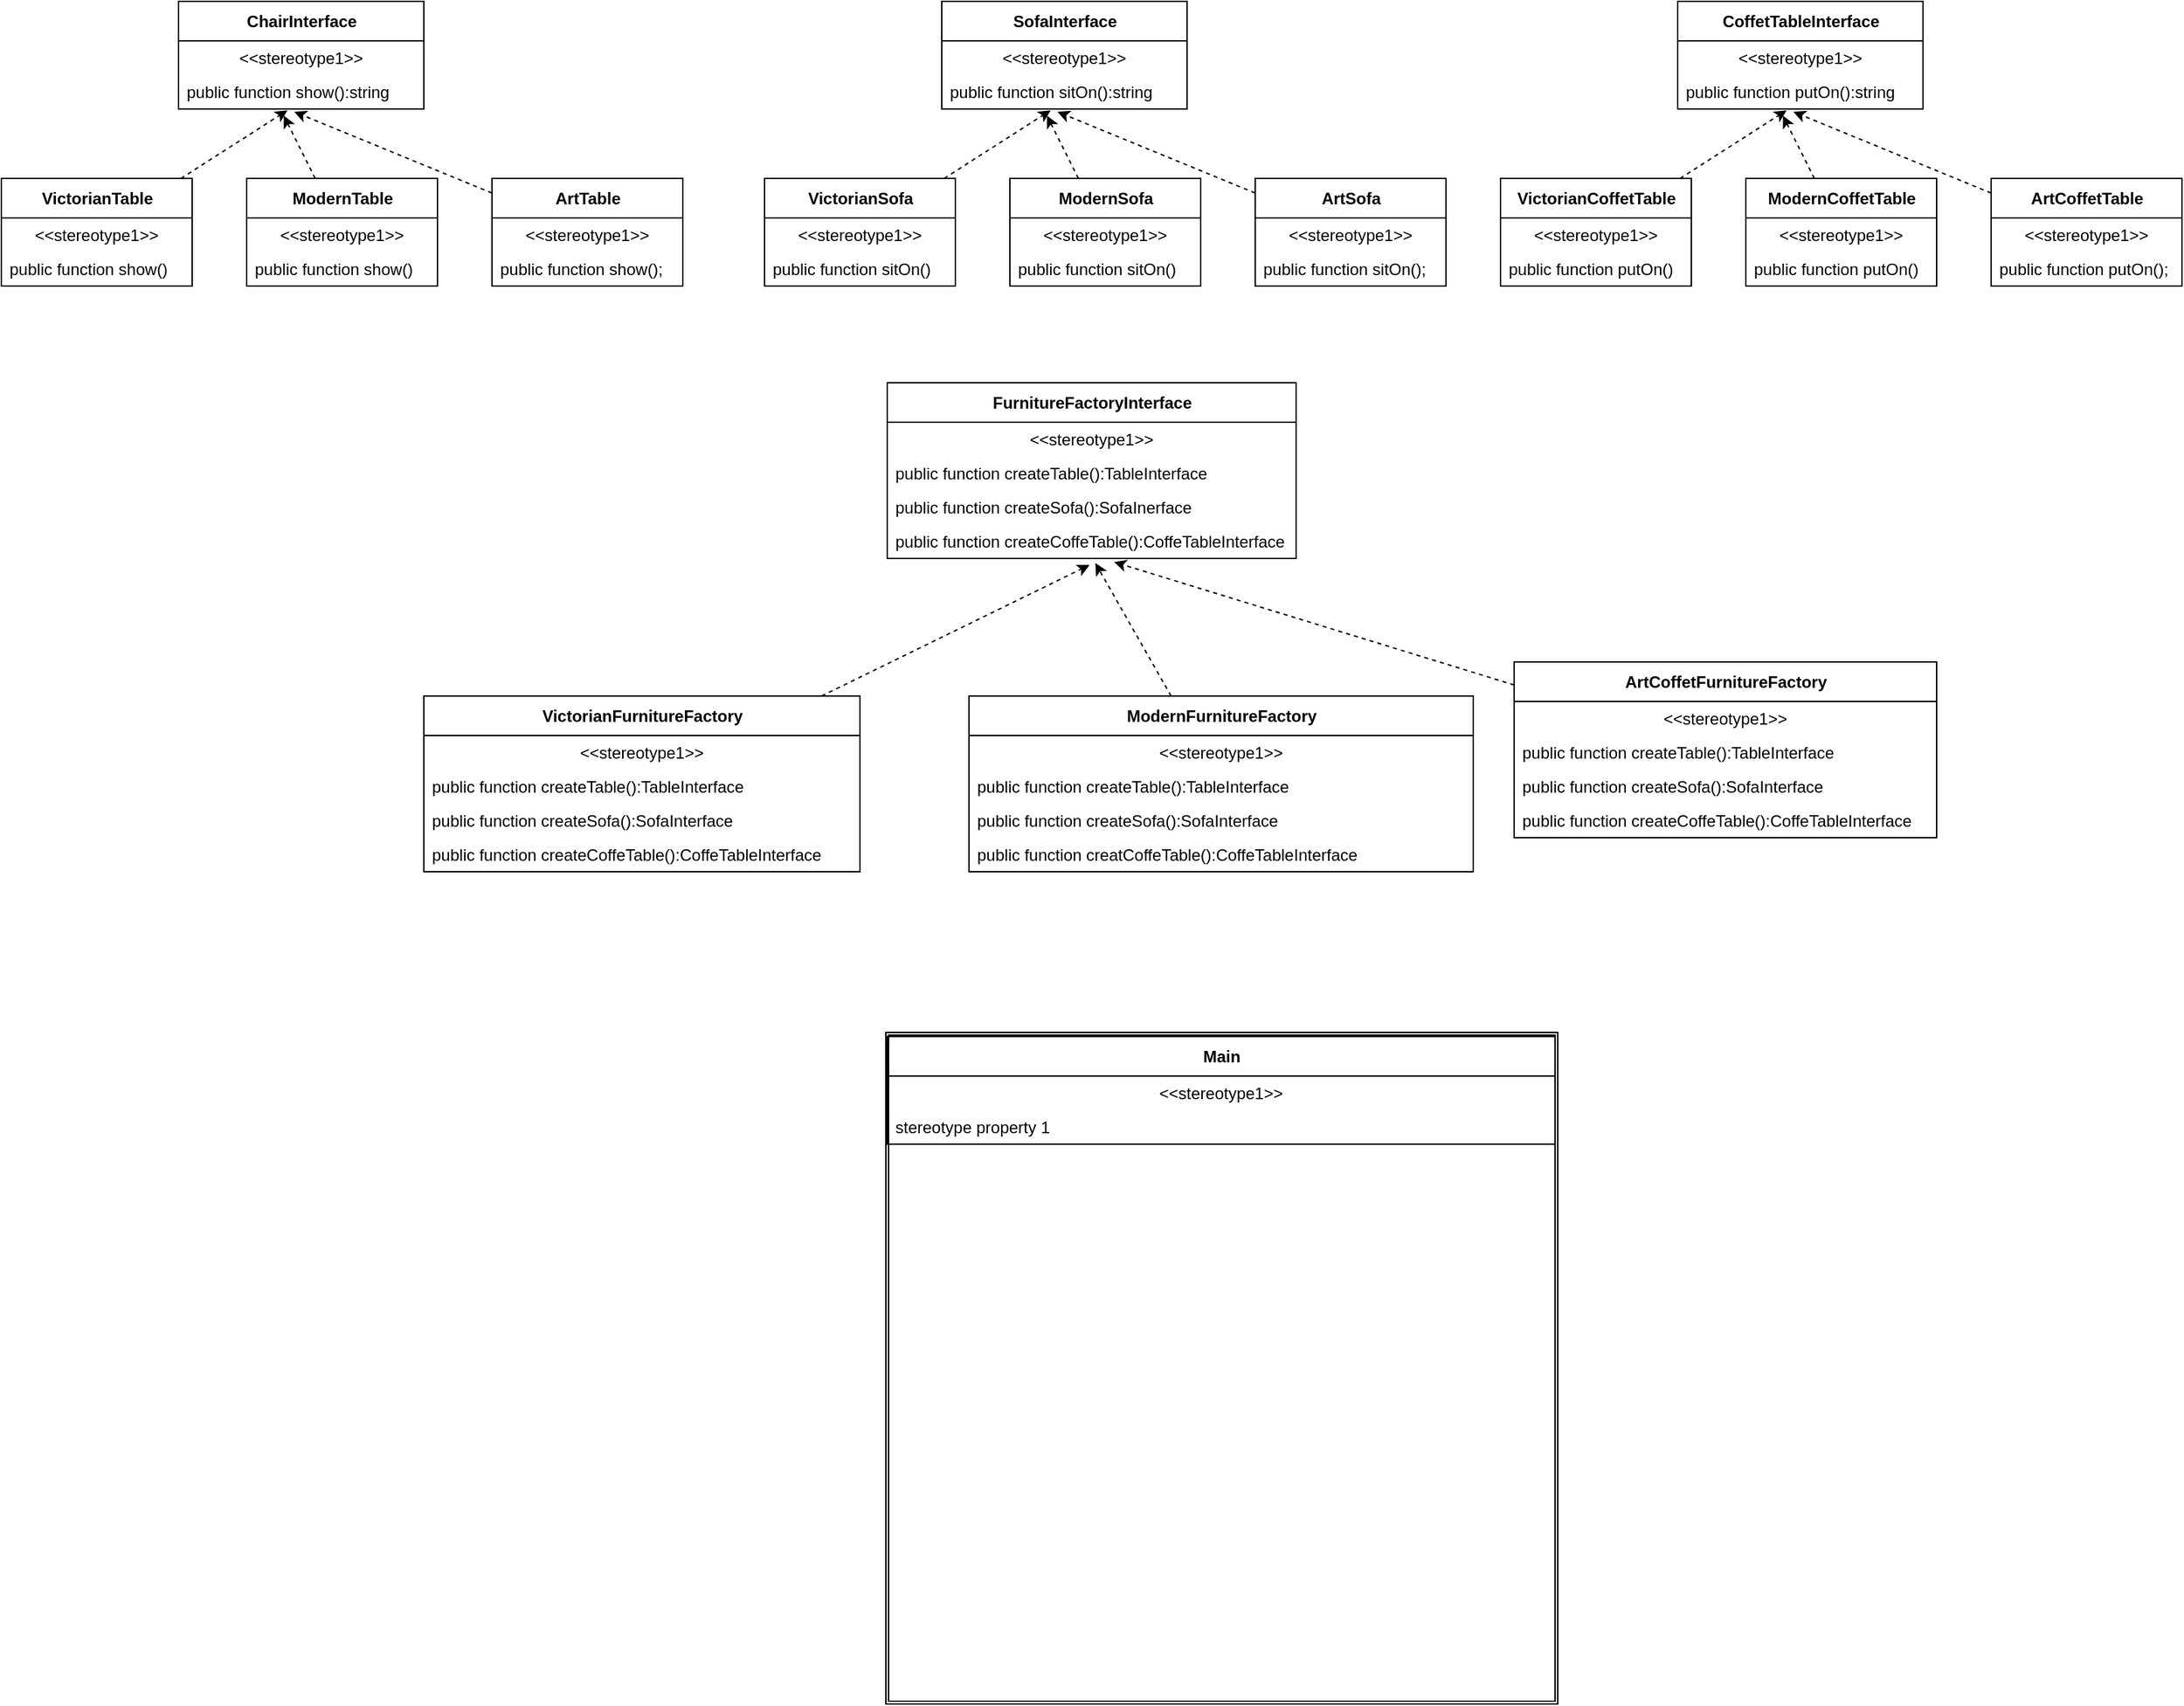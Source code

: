 <mxfile>
    <diagram id="kyY8AUAdoXAThy8exyAT" name="Page-1">
        <mxGraphModel dx="5397" dy="464" grid="1" gridSize="10" guides="1" tooltips="1" connect="1" arrows="1" fold="1" page="1" pageScale="1" pageWidth="4681" pageHeight="3300" math="0" shadow="0">
            <root>
                <mxCell id="0"/>
                <mxCell id="1" parent="0"/>
                <mxCell id="2" value="ChairInterface" style="swimlane;fontStyle=1;align=center;verticalAlign=middle;childLayout=stackLayout;horizontal=1;startSize=29;horizontalStack=0;resizeParent=1;resizeParentMax=0;resizeLast=0;collapsible=0;marginBottom=0;html=1;" vertex="1" parent="1">
                    <mxGeometry x="120" y="30" width="180" height="79" as="geometry"/>
                </mxCell>
                <mxCell id="3" value="&amp;lt;&amp;lt;stereotype1&amp;gt;&amp;gt;" style="text;html=1;strokeColor=none;fillColor=none;align=center;verticalAlign=middle;spacingLeft=4;spacingRight=4;overflow=hidden;rotatable=0;points=[[0,0.5],[1,0.5]];portConstraint=eastwest;" vertex="1" parent="2">
                    <mxGeometry y="29" width="180" height="25" as="geometry"/>
                </mxCell>
                <mxCell id="4" value="public function show():string" style="text;html=1;strokeColor=none;fillColor=none;align=left;verticalAlign=middle;spacingLeft=4;spacingRight=4;overflow=hidden;rotatable=0;points=[[0,0.5],[1,0.5]];portConstraint=eastwest;" vertex="1" parent="2">
                    <mxGeometry y="54" width="180" height="25" as="geometry"/>
                </mxCell>
                <mxCell id="14" style="edgeStyle=none;html=1;entryX=0.444;entryY=1.04;entryDx=0;entryDy=0;entryPerimeter=0;dashed=1;" edge="1" parent="1" source="5" target="4">
                    <mxGeometry relative="1" as="geometry">
                        <mxPoint x="210" y="140" as="targetPoint"/>
                    </mxGeometry>
                </mxCell>
                <mxCell id="5" value="VictorianTable" style="swimlane;fontStyle=1;align=center;verticalAlign=middle;childLayout=stackLayout;horizontal=1;startSize=29;horizontalStack=0;resizeParent=1;resizeParentMax=0;resizeLast=0;collapsible=0;marginBottom=0;html=1;" vertex="1" parent="1">
                    <mxGeometry x="-10" y="160" width="140" height="79" as="geometry"/>
                </mxCell>
                <mxCell id="6" value="&amp;lt;&amp;lt;stereotype1&amp;gt;&amp;gt;" style="text;html=1;strokeColor=none;fillColor=none;align=center;verticalAlign=middle;spacingLeft=4;spacingRight=4;overflow=hidden;rotatable=0;points=[[0,0.5],[1,0.5]];portConstraint=eastwest;" vertex="1" parent="5">
                    <mxGeometry y="29" width="140" height="25" as="geometry"/>
                </mxCell>
                <mxCell id="7" value="public function show()" style="text;html=1;strokeColor=none;fillColor=none;align=left;verticalAlign=middle;spacingLeft=4;spacingRight=4;overflow=hidden;rotatable=0;points=[[0,0.5],[1,0.5]];portConstraint=eastwest;" vertex="1" parent="5">
                    <mxGeometry y="54" width="140" height="25" as="geometry"/>
                </mxCell>
                <mxCell id="15" style="edgeStyle=none;html=1;entryX=0.429;entryY=1.196;entryDx=0;entryDy=0;entryPerimeter=0;dashed=1;" edge="1" parent="1" source="8" target="4">
                    <mxGeometry relative="1" as="geometry"/>
                </mxCell>
                <mxCell id="8" value="ModernTable" style="swimlane;fontStyle=1;align=center;verticalAlign=middle;childLayout=stackLayout;horizontal=1;startSize=29;horizontalStack=0;resizeParent=1;resizeParentMax=0;resizeLast=0;collapsible=0;marginBottom=0;html=1;" vertex="1" parent="1">
                    <mxGeometry x="170" y="160" width="140" height="79" as="geometry"/>
                </mxCell>
                <mxCell id="9" value="&amp;lt;&amp;lt;stereotype1&amp;gt;&amp;gt;" style="text;html=1;strokeColor=none;fillColor=none;align=center;verticalAlign=middle;spacingLeft=4;spacingRight=4;overflow=hidden;rotatable=0;points=[[0,0.5],[1,0.5]];portConstraint=eastwest;" vertex="1" parent="8">
                    <mxGeometry y="29" width="140" height="25" as="geometry"/>
                </mxCell>
                <mxCell id="10" value="public function show()" style="text;html=1;strokeColor=none;fillColor=none;align=left;verticalAlign=middle;spacingLeft=4;spacingRight=4;overflow=hidden;rotatable=0;points=[[0,0.5],[1,0.5]];portConstraint=eastwest;" vertex="1" parent="8">
                    <mxGeometry y="54" width="140" height="25" as="geometry"/>
                </mxCell>
                <mxCell id="16" style="edgeStyle=none;html=1;entryX=0.472;entryY=1.085;entryDx=0;entryDy=0;entryPerimeter=0;dashed=1;" edge="1" parent="1" source="11" target="4">
                    <mxGeometry relative="1" as="geometry"/>
                </mxCell>
                <mxCell id="11" value="ArtTable" style="swimlane;fontStyle=1;align=center;verticalAlign=middle;childLayout=stackLayout;horizontal=1;startSize=29;horizontalStack=0;resizeParent=1;resizeParentMax=0;resizeLast=0;collapsible=0;marginBottom=0;html=1;" vertex="1" parent="1">
                    <mxGeometry x="350" y="160" width="140" height="79" as="geometry"/>
                </mxCell>
                <mxCell id="12" value="&amp;lt;&amp;lt;stereotype1&amp;gt;&amp;gt;" style="text;html=1;strokeColor=none;fillColor=none;align=center;verticalAlign=middle;spacingLeft=4;spacingRight=4;overflow=hidden;rotatable=0;points=[[0,0.5],[1,0.5]];portConstraint=eastwest;" vertex="1" parent="11">
                    <mxGeometry y="29" width="140" height="25" as="geometry"/>
                </mxCell>
                <mxCell id="13" value="public function show();" style="text;html=1;strokeColor=none;fillColor=none;align=left;verticalAlign=middle;spacingLeft=4;spacingRight=4;overflow=hidden;rotatable=0;points=[[0,0.5],[1,0.5]];portConstraint=eastwest;" vertex="1" parent="11">
                    <mxGeometry y="54" width="140" height="25" as="geometry"/>
                </mxCell>
                <mxCell id="17" value="SofaInterface" style="swimlane;fontStyle=1;align=center;verticalAlign=middle;childLayout=stackLayout;horizontal=1;startSize=29;horizontalStack=0;resizeParent=1;resizeParentMax=0;resizeLast=0;collapsible=0;marginBottom=0;html=1;" vertex="1" parent="1">
                    <mxGeometry x="680" y="30" width="180" height="79" as="geometry"/>
                </mxCell>
                <mxCell id="18" value="&amp;lt;&amp;lt;stereotype1&amp;gt;&amp;gt;" style="text;html=1;strokeColor=none;fillColor=none;align=center;verticalAlign=middle;spacingLeft=4;spacingRight=4;overflow=hidden;rotatable=0;points=[[0,0.5],[1,0.5]];portConstraint=eastwest;" vertex="1" parent="17">
                    <mxGeometry y="29" width="180" height="25" as="geometry"/>
                </mxCell>
                <mxCell id="19" value="public function sitOn():string" style="text;html=1;strokeColor=none;fillColor=none;align=left;verticalAlign=middle;spacingLeft=4;spacingRight=4;overflow=hidden;rotatable=0;points=[[0,0.5],[1,0.5]];portConstraint=eastwest;" vertex="1" parent="17">
                    <mxGeometry y="54" width="180" height="25" as="geometry"/>
                </mxCell>
                <mxCell id="20" style="edgeStyle=none;html=1;entryX=0.444;entryY=1.04;entryDx=0;entryDy=0;entryPerimeter=0;dashed=1;" edge="1" source="21" target="19" parent="1">
                    <mxGeometry relative="1" as="geometry">
                        <mxPoint x="770" y="140" as="targetPoint"/>
                    </mxGeometry>
                </mxCell>
                <mxCell id="21" value="VictorianSofa" style="swimlane;fontStyle=1;align=center;verticalAlign=middle;childLayout=stackLayout;horizontal=1;startSize=29;horizontalStack=0;resizeParent=1;resizeParentMax=0;resizeLast=0;collapsible=0;marginBottom=0;html=1;" vertex="1" parent="1">
                    <mxGeometry x="550" y="160" width="140" height="79" as="geometry"/>
                </mxCell>
                <mxCell id="22" value="&amp;lt;&amp;lt;stereotype1&amp;gt;&amp;gt;" style="text;html=1;strokeColor=none;fillColor=none;align=center;verticalAlign=middle;spacingLeft=4;spacingRight=4;overflow=hidden;rotatable=0;points=[[0,0.5],[1,0.5]];portConstraint=eastwest;" vertex="1" parent="21">
                    <mxGeometry y="29" width="140" height="25" as="geometry"/>
                </mxCell>
                <mxCell id="23" value="public function sitOn()" style="text;html=1;strokeColor=none;fillColor=none;align=left;verticalAlign=middle;spacingLeft=4;spacingRight=4;overflow=hidden;rotatable=0;points=[[0,0.5],[1,0.5]];portConstraint=eastwest;" vertex="1" parent="21">
                    <mxGeometry y="54" width="140" height="25" as="geometry"/>
                </mxCell>
                <mxCell id="24" style="edgeStyle=none;html=1;entryX=0.429;entryY=1.196;entryDx=0;entryDy=0;entryPerimeter=0;dashed=1;" edge="1" source="25" target="19" parent="1">
                    <mxGeometry relative="1" as="geometry"/>
                </mxCell>
                <mxCell id="25" value="ModernSofa" style="swimlane;fontStyle=1;align=center;verticalAlign=middle;childLayout=stackLayout;horizontal=1;startSize=29;horizontalStack=0;resizeParent=1;resizeParentMax=0;resizeLast=0;collapsible=0;marginBottom=0;html=1;" vertex="1" parent="1">
                    <mxGeometry x="730" y="160" width="140" height="79" as="geometry"/>
                </mxCell>
                <mxCell id="26" value="&amp;lt;&amp;lt;stereotype1&amp;gt;&amp;gt;" style="text;html=1;strokeColor=none;fillColor=none;align=center;verticalAlign=middle;spacingLeft=4;spacingRight=4;overflow=hidden;rotatable=0;points=[[0,0.5],[1,0.5]];portConstraint=eastwest;" vertex="1" parent="25">
                    <mxGeometry y="29" width="140" height="25" as="geometry"/>
                </mxCell>
                <mxCell id="27" value="public function sitOn()" style="text;html=1;strokeColor=none;fillColor=none;align=left;verticalAlign=middle;spacingLeft=4;spacingRight=4;overflow=hidden;rotatable=0;points=[[0,0.5],[1,0.5]];portConstraint=eastwest;" vertex="1" parent="25">
                    <mxGeometry y="54" width="140" height="25" as="geometry"/>
                </mxCell>
                <mxCell id="28" style="edgeStyle=none;html=1;entryX=0.472;entryY=1.085;entryDx=0;entryDy=0;entryPerimeter=0;dashed=1;" edge="1" source="29" target="19" parent="1">
                    <mxGeometry relative="1" as="geometry"/>
                </mxCell>
                <mxCell id="29" value="ArtSofa" style="swimlane;fontStyle=1;align=center;verticalAlign=middle;childLayout=stackLayout;horizontal=1;startSize=29;horizontalStack=0;resizeParent=1;resizeParentMax=0;resizeLast=0;collapsible=0;marginBottom=0;html=1;" vertex="1" parent="1">
                    <mxGeometry x="910" y="160" width="140" height="79" as="geometry"/>
                </mxCell>
                <mxCell id="30" value="&amp;lt;&amp;lt;stereotype1&amp;gt;&amp;gt;" style="text;html=1;strokeColor=none;fillColor=none;align=center;verticalAlign=middle;spacingLeft=4;spacingRight=4;overflow=hidden;rotatable=0;points=[[0,0.5],[1,0.5]];portConstraint=eastwest;" vertex="1" parent="29">
                    <mxGeometry y="29" width="140" height="25" as="geometry"/>
                </mxCell>
                <mxCell id="31" value="public function sitOn();" style="text;html=1;strokeColor=none;fillColor=none;align=left;verticalAlign=middle;spacingLeft=4;spacingRight=4;overflow=hidden;rotatable=0;points=[[0,0.5],[1,0.5]];portConstraint=eastwest;" vertex="1" parent="29">
                    <mxGeometry y="54" width="140" height="25" as="geometry"/>
                </mxCell>
                <mxCell id="32" value="CoffetTableInterface" style="swimlane;fontStyle=1;align=center;verticalAlign=middle;childLayout=stackLayout;horizontal=1;startSize=29;horizontalStack=0;resizeParent=1;resizeParentMax=0;resizeLast=0;collapsible=0;marginBottom=0;html=1;" vertex="1" parent="1">
                    <mxGeometry x="1220" y="30" width="180" height="79" as="geometry"/>
                </mxCell>
                <mxCell id="33" value="&amp;lt;&amp;lt;stereotype1&amp;gt;&amp;gt;" style="text;html=1;strokeColor=none;fillColor=none;align=center;verticalAlign=middle;spacingLeft=4;spacingRight=4;overflow=hidden;rotatable=0;points=[[0,0.5],[1,0.5]];portConstraint=eastwest;" vertex="1" parent="32">
                    <mxGeometry y="29" width="180" height="25" as="geometry"/>
                </mxCell>
                <mxCell id="34" value="public function putOn():string" style="text;html=1;strokeColor=none;fillColor=none;align=left;verticalAlign=middle;spacingLeft=4;spacingRight=4;overflow=hidden;rotatable=0;points=[[0,0.5],[1,0.5]];portConstraint=eastwest;" vertex="1" parent="32">
                    <mxGeometry y="54" width="180" height="25" as="geometry"/>
                </mxCell>
                <mxCell id="35" style="edgeStyle=none;html=1;entryX=0.444;entryY=1.04;entryDx=0;entryDy=0;entryPerimeter=0;dashed=1;" edge="1" source="36" target="34" parent="1">
                    <mxGeometry relative="1" as="geometry">
                        <mxPoint x="1310" y="140" as="targetPoint"/>
                    </mxGeometry>
                </mxCell>
                <mxCell id="36" value="VictorianCoffetTable" style="swimlane;fontStyle=1;align=center;verticalAlign=middle;childLayout=stackLayout;horizontal=1;startSize=29;horizontalStack=0;resizeParent=1;resizeParentMax=0;resizeLast=0;collapsible=0;marginBottom=0;html=1;" vertex="1" parent="1">
                    <mxGeometry x="1090" y="160" width="140" height="79" as="geometry"/>
                </mxCell>
                <mxCell id="37" value="&amp;lt;&amp;lt;stereotype1&amp;gt;&amp;gt;" style="text;html=1;strokeColor=none;fillColor=none;align=center;verticalAlign=middle;spacingLeft=4;spacingRight=4;overflow=hidden;rotatable=0;points=[[0,0.5],[1,0.5]];portConstraint=eastwest;" vertex="1" parent="36">
                    <mxGeometry y="29" width="140" height="25" as="geometry"/>
                </mxCell>
                <mxCell id="38" value="public function putOn()" style="text;html=1;strokeColor=none;fillColor=none;align=left;verticalAlign=middle;spacingLeft=4;spacingRight=4;overflow=hidden;rotatable=0;points=[[0,0.5],[1,0.5]];portConstraint=eastwest;" vertex="1" parent="36">
                    <mxGeometry y="54" width="140" height="25" as="geometry"/>
                </mxCell>
                <mxCell id="39" style="edgeStyle=none;html=1;entryX=0.429;entryY=1.196;entryDx=0;entryDy=0;entryPerimeter=0;dashed=1;" edge="1" source="40" target="34" parent="1">
                    <mxGeometry relative="1" as="geometry"/>
                </mxCell>
                <mxCell id="40" value="ModernCoffetTable" style="swimlane;fontStyle=1;align=center;verticalAlign=middle;childLayout=stackLayout;horizontal=1;startSize=29;horizontalStack=0;resizeParent=1;resizeParentMax=0;resizeLast=0;collapsible=0;marginBottom=0;html=1;" vertex="1" parent="1">
                    <mxGeometry x="1270" y="160" width="140" height="79" as="geometry"/>
                </mxCell>
                <mxCell id="41" value="&amp;lt;&amp;lt;stereotype1&amp;gt;&amp;gt;" style="text;html=1;strokeColor=none;fillColor=none;align=center;verticalAlign=middle;spacingLeft=4;spacingRight=4;overflow=hidden;rotatable=0;points=[[0,0.5],[1,0.5]];portConstraint=eastwest;" vertex="1" parent="40">
                    <mxGeometry y="29" width="140" height="25" as="geometry"/>
                </mxCell>
                <mxCell id="42" value="public function putOn()" style="text;html=1;strokeColor=none;fillColor=none;align=left;verticalAlign=middle;spacingLeft=4;spacingRight=4;overflow=hidden;rotatable=0;points=[[0,0.5],[1,0.5]];portConstraint=eastwest;" vertex="1" parent="40">
                    <mxGeometry y="54" width="140" height="25" as="geometry"/>
                </mxCell>
                <mxCell id="43" style="edgeStyle=none;html=1;entryX=0.472;entryY=1.085;entryDx=0;entryDy=0;entryPerimeter=0;dashed=1;" edge="1" source="44" target="34" parent="1">
                    <mxGeometry relative="1" as="geometry"/>
                </mxCell>
                <mxCell id="44" value="ArtCoffetTable" style="swimlane;fontStyle=1;align=center;verticalAlign=middle;childLayout=stackLayout;horizontal=1;startSize=29;horizontalStack=0;resizeParent=1;resizeParentMax=0;resizeLast=0;collapsible=0;marginBottom=0;html=1;" vertex="1" parent="1">
                    <mxGeometry x="1450" y="160" width="140" height="79" as="geometry"/>
                </mxCell>
                <mxCell id="45" value="&amp;lt;&amp;lt;stereotype1&amp;gt;&amp;gt;" style="text;html=1;strokeColor=none;fillColor=none;align=center;verticalAlign=middle;spacingLeft=4;spacingRight=4;overflow=hidden;rotatable=0;points=[[0,0.5],[1,0.5]];portConstraint=eastwest;" vertex="1" parent="44">
                    <mxGeometry y="29" width="140" height="25" as="geometry"/>
                </mxCell>
                <mxCell id="46" value="public function putOn();" style="text;html=1;strokeColor=none;fillColor=none;align=left;verticalAlign=middle;spacingLeft=4;spacingRight=4;overflow=hidden;rotatable=0;points=[[0,0.5],[1,0.5]];portConstraint=eastwest;" vertex="1" parent="44">
                    <mxGeometry y="54" width="140" height="25" as="geometry"/>
                </mxCell>
                <mxCell id="47" value="FurnitureFactoryInterface" style="swimlane;fontStyle=1;align=center;verticalAlign=middle;childLayout=stackLayout;horizontal=1;startSize=29;horizontalStack=0;resizeParent=1;resizeParentMax=0;resizeLast=0;collapsible=0;marginBottom=0;html=1;" vertex="1" parent="1">
                    <mxGeometry x="640" y="310" width="300" height="129" as="geometry"/>
                </mxCell>
                <mxCell id="48" value="&amp;lt;&amp;lt;stereotype1&amp;gt;&amp;gt;" style="text;html=1;strokeColor=none;fillColor=none;align=center;verticalAlign=middle;spacingLeft=4;spacingRight=4;overflow=hidden;rotatable=0;points=[[0,0.5],[1,0.5]];portConstraint=eastwest;" vertex="1" parent="47">
                    <mxGeometry y="29" width="300" height="25" as="geometry"/>
                </mxCell>
                <mxCell id="49" value="public function createTable():TableInterface" style="text;html=1;strokeColor=none;fillColor=none;align=left;verticalAlign=middle;spacingLeft=4;spacingRight=4;overflow=hidden;rotatable=0;points=[[0,0.5],[1,0.5]];portConstraint=eastwest;" vertex="1" parent="47">
                    <mxGeometry y="54" width="300" height="25" as="geometry"/>
                </mxCell>
                <mxCell id="64" value="public function createSofa():SofaInerface" style="text;html=1;strokeColor=none;fillColor=none;align=left;verticalAlign=middle;spacingLeft=4;spacingRight=4;overflow=hidden;rotatable=0;points=[[0,0.5],[1,0.5]];portConstraint=eastwest;" vertex="1" parent="47">
                    <mxGeometry y="79" width="300" height="25" as="geometry"/>
                </mxCell>
                <mxCell id="65" value="public function createCoffeTable():CoffeTableInterface" style="text;html=1;strokeColor=none;fillColor=none;align=left;verticalAlign=middle;spacingLeft=4;spacingRight=4;overflow=hidden;rotatable=0;points=[[0,0.5],[1,0.5]];portConstraint=eastwest;" vertex="1" parent="47">
                    <mxGeometry y="104" width="300" height="25" as="geometry"/>
                </mxCell>
                <mxCell id="50" style="edgeStyle=none;html=1;dashed=1;entryX=0.495;entryY=1.191;entryDx=0;entryDy=0;entryPerimeter=0;" edge="1" source="51" target="65" parent="1">
                    <mxGeometry relative="1" as="geometry">
                        <mxPoint x="770" y="420" as="targetPoint"/>
                    </mxGeometry>
                </mxCell>
                <mxCell id="51" value="VictorianFurnitureFactory" style="swimlane;fontStyle=1;align=center;verticalAlign=middle;childLayout=stackLayout;horizontal=1;startSize=29;horizontalStack=0;resizeParent=1;resizeParentMax=0;resizeLast=0;collapsible=0;marginBottom=0;html=1;" vertex="1" parent="1">
                    <mxGeometry x="300" y="540" width="320" height="129" as="geometry"/>
                </mxCell>
                <mxCell id="52" value="&amp;lt;&amp;lt;stereotype1&amp;gt;&amp;gt;" style="text;html=1;strokeColor=none;fillColor=none;align=center;verticalAlign=middle;spacingLeft=4;spacingRight=4;overflow=hidden;rotatable=0;points=[[0,0.5],[1,0.5]];portConstraint=eastwest;" vertex="1" parent="51">
                    <mxGeometry y="29" width="320" height="25" as="geometry"/>
                </mxCell>
                <mxCell id="53" value="public function createTable():TableInterface" style="text;html=1;strokeColor=none;fillColor=none;align=left;verticalAlign=middle;spacingLeft=4;spacingRight=4;overflow=hidden;rotatable=0;points=[[0,0.5],[1,0.5]];portConstraint=eastwest;" vertex="1" parent="51">
                    <mxGeometry y="54" width="320" height="25" as="geometry"/>
                </mxCell>
                <mxCell id="70" value="public function createSofa():SofaInterface" style="text;html=1;strokeColor=none;fillColor=none;align=left;verticalAlign=middle;spacingLeft=4;spacingRight=4;overflow=hidden;rotatable=0;points=[[0,0.5],[1,0.5]];portConstraint=eastwest;" vertex="1" parent="51">
                    <mxGeometry y="79" width="320" height="25" as="geometry"/>
                </mxCell>
                <mxCell id="71" value="public function createCoffeTable():CoffeTableInterface" style="text;html=1;strokeColor=none;fillColor=none;align=left;verticalAlign=middle;spacingLeft=4;spacingRight=4;overflow=hidden;rotatable=0;points=[[0,0.5],[1,0.5]];portConstraint=eastwest;" vertex="1" parent="51">
                    <mxGeometry y="104" width="320" height="25" as="geometry"/>
                </mxCell>
                <mxCell id="54" style="edgeStyle=none;html=1;entryX=0.509;entryY=1.135;entryDx=0;entryDy=0;entryPerimeter=0;dashed=1;" edge="1" source="55" target="65" parent="1">
                    <mxGeometry relative="1" as="geometry"/>
                </mxCell>
                <mxCell id="55" value="ModernFurnitureFactory" style="swimlane;fontStyle=1;align=center;verticalAlign=middle;childLayout=stackLayout;horizontal=1;startSize=29;horizontalStack=0;resizeParent=1;resizeParentMax=0;resizeLast=0;collapsible=0;marginBottom=0;html=1;" vertex="1" parent="1">
                    <mxGeometry x="700" y="540" width="370" height="129" as="geometry"/>
                </mxCell>
                <mxCell id="56" value="&amp;lt;&amp;lt;stereotype1&amp;gt;&amp;gt;" style="text;html=1;strokeColor=none;fillColor=none;align=center;verticalAlign=middle;spacingLeft=4;spacingRight=4;overflow=hidden;rotatable=0;points=[[0,0.5],[1,0.5]];portConstraint=eastwest;" vertex="1" parent="55">
                    <mxGeometry y="29" width="370" height="25" as="geometry"/>
                </mxCell>
                <mxCell id="57" value="public function createTable():TableInterface" style="text;html=1;strokeColor=none;fillColor=none;align=left;verticalAlign=middle;spacingLeft=4;spacingRight=4;overflow=hidden;rotatable=0;points=[[0,0.5],[1,0.5]];portConstraint=eastwest;" vertex="1" parent="55">
                    <mxGeometry y="54" width="370" height="25" as="geometry"/>
                </mxCell>
                <mxCell id="68" value="public function createSofa():SofaInterface" style="text;html=1;strokeColor=none;fillColor=none;align=left;verticalAlign=middle;spacingLeft=4;spacingRight=4;overflow=hidden;rotatable=0;points=[[0,0.5],[1,0.5]];portConstraint=eastwest;" vertex="1" parent="55">
                    <mxGeometry y="79" width="370" height="25" as="geometry"/>
                </mxCell>
                <mxCell id="69" value="public function creatCoffeTable():CoffeTableInterface" style="text;html=1;strokeColor=none;fillColor=none;align=left;verticalAlign=middle;spacingLeft=4;spacingRight=4;overflow=hidden;rotatable=0;points=[[0,0.5],[1,0.5]];portConstraint=eastwest;" vertex="1" parent="55">
                    <mxGeometry y="104" width="370" height="25" as="geometry"/>
                </mxCell>
                <mxCell id="58" style="edgeStyle=none;html=1;entryX=0.555;entryY=1.107;entryDx=0;entryDy=0;entryPerimeter=0;dashed=1;" edge="1" source="59" target="65" parent="1">
                    <mxGeometry relative="1" as="geometry"/>
                </mxCell>
                <mxCell id="59" value="ArtCoffetFurnitureFactory" style="swimlane;fontStyle=1;align=center;verticalAlign=middle;childLayout=stackLayout;horizontal=1;startSize=29;horizontalStack=0;resizeParent=1;resizeParentMax=0;resizeLast=0;collapsible=0;marginBottom=0;html=1;" vertex="1" parent="1">
                    <mxGeometry x="1100" y="515" width="310" height="129" as="geometry"/>
                </mxCell>
                <mxCell id="60" value="&amp;lt;&amp;lt;stereotype1&amp;gt;&amp;gt;" style="text;html=1;strokeColor=none;fillColor=none;align=center;verticalAlign=middle;spacingLeft=4;spacingRight=4;overflow=hidden;rotatable=0;points=[[0,0.5],[1,0.5]];portConstraint=eastwest;" vertex="1" parent="59">
                    <mxGeometry y="29" width="310" height="25" as="geometry"/>
                </mxCell>
                <mxCell id="61" value="public function createTable():TableInterface" style="text;html=1;strokeColor=none;fillColor=none;align=left;verticalAlign=middle;spacingLeft=4;spacingRight=4;overflow=hidden;rotatable=0;points=[[0,0.5],[1,0.5]];portConstraint=eastwest;" vertex="1" parent="59">
                    <mxGeometry y="54" width="310" height="25" as="geometry"/>
                </mxCell>
                <mxCell id="66" value="public function createSofa():SofaInterface" style="text;html=1;strokeColor=none;fillColor=none;align=left;verticalAlign=middle;spacingLeft=4;spacingRight=4;overflow=hidden;rotatable=0;points=[[0,0.5],[1,0.5]];portConstraint=eastwest;" vertex="1" parent="59">
                    <mxGeometry y="79" width="310" height="25" as="geometry"/>
                </mxCell>
                <mxCell id="67" value="public function createCoffeTable():CoffeTableInterface" style="text;html=1;strokeColor=none;fillColor=none;align=left;verticalAlign=middle;spacingLeft=4;spacingRight=4;overflow=hidden;rotatable=0;points=[[0,0.5],[1,0.5]];portConstraint=eastwest;" vertex="1" parent="59">
                    <mxGeometry y="104" width="310" height="25" as="geometry"/>
                </mxCell>
                <mxCell id="72" value="Main" style="swimlane;fontStyle=1;align=center;verticalAlign=middle;childLayout=stackLayout;horizontal=1;startSize=29;horizontalStack=0;resizeParent=1;resizeParentMax=0;resizeLast=0;collapsible=0;marginBottom=0;html=1;fontFamily=Helvetica;fontSize=12;fontColor=default;fillColor=none;gradientColor=none;" vertex="1" parent="1">
                    <mxGeometry x="640" y="790" width="490" height="79" as="geometry"/>
                </mxCell>
                <mxCell id="73" value="&amp;lt;&amp;lt;stereotype1&amp;gt;&amp;gt;" style="text;html=1;strokeColor=none;fillColor=none;align=center;verticalAlign=middle;spacingLeft=4;spacingRight=4;overflow=hidden;rotatable=0;points=[[0,0.5],[1,0.5]];portConstraint=eastwest;fontFamily=Helvetica;fontSize=12;fontColor=default;" vertex="1" parent="72">
                    <mxGeometry y="29" width="490" height="25" as="geometry"/>
                </mxCell>
                <mxCell id="74" value="stereotype property 1" style="text;html=1;strokeColor=none;fillColor=none;align=left;verticalAlign=middle;spacingLeft=4;spacingRight=4;overflow=hidden;rotatable=0;points=[[0,0.5],[1,0.5]];portConstraint=eastwest;fontFamily=Helvetica;fontSize=12;fontColor=default;" vertex="1" parent="72">
                    <mxGeometry y="54" width="490" height="25" as="geometry"/>
                </mxCell>
                <mxCell id="75" value="" style="shape=ext;double=1;whiteSpace=wrap;html=1;aspect=fixed;fontFamily=Helvetica;fontSize=12;fontColor=default;fillColor=none;gradientColor=none;" vertex="1" parent="1">
                    <mxGeometry x="639" y="787" width="493" height="493" as="geometry"/>
                </mxCell>
            </root>
        </mxGraphModel>
    </diagram>
</mxfile>